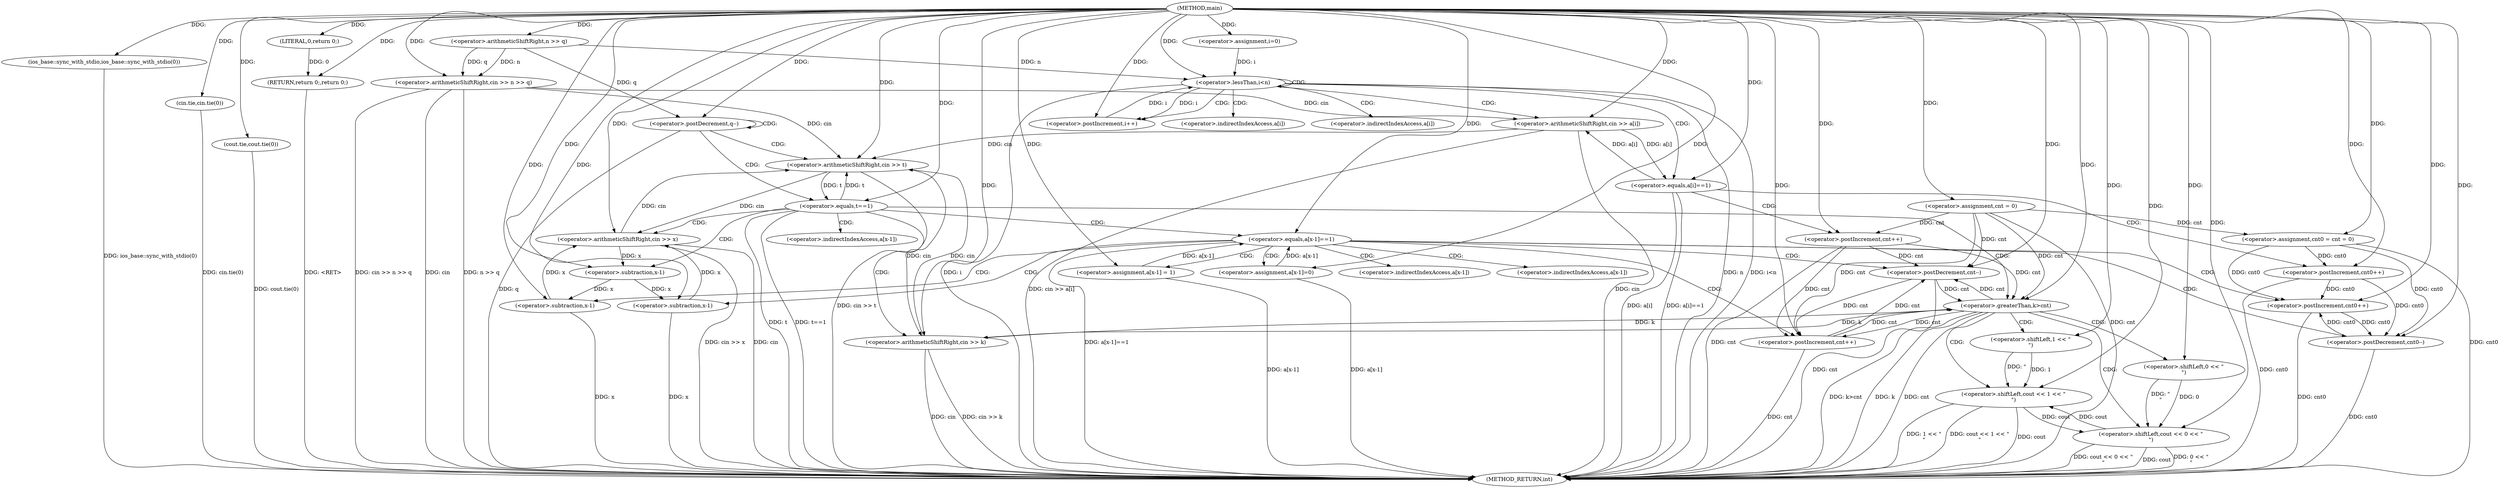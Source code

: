 digraph "main" {  
"1000104" [label = "(METHOD,main)" ]
"1000231" [label = "(METHOD_RETURN,int)" ]
"1000106" [label = "(ios_base::sync_with_stdio,ios_base::sync_with_stdio(0))" ]
"1000108" [label = "(cin.tie,cin.tie(0))" ]
"1000110" [label = "(cout.tie,cout.tie(0))" ]
"1000114" [label = "(<operator>.arithmeticShiftRight,cin >> n >> q)" ]
"1000121" [label = "(<operator>.assignment,cnt0 = cnt = 0)" ]
"1000229" [label = "(RETURN,return 0;,return 0;)" ]
"1000129" [label = "(<operator>.assignment,i=0)" ]
"1000132" [label = "(<operator>.lessThan,i<n)" ]
"1000135" [label = "(<operator>.postIncrement,i++)" ]
"1000157" [label = "(<operator>.postDecrement,q--)" ]
"1000230" [label = "(LITERAL,0,return 0;)" ]
"1000116" [label = "(<operator>.arithmeticShiftRight,n >> q)" ]
"1000123" [label = "(<operator>.assignment,cnt = 0)" ]
"1000138" [label = "(<operator>.arithmeticShiftRight,cin >> a[i])" ]
"1000161" [label = "(<operator>.arithmeticShiftRight,cin >> t)" ]
"1000144" [label = "(<operator>.equals,a[i]==1)" ]
"1000165" [label = "(<operator>.equals,t==1)" ]
"1000150" [label = "(<operator>.postIncrement,cnt++)" ]
"1000170" [label = "(<operator>.arithmeticShiftRight,cin >> x)" ]
"1000154" [label = "(<operator>.postIncrement,cnt0++)" ]
"1000174" [label = "(<operator>.equals,a[x-1]==1)" ]
"1000209" [label = "(<operator>.arithmeticShiftRight,cin >> k)" ]
"1000182" [label = "(<operator>.postIncrement,cnt0++)" ]
"1000184" [label = "(<operator>.postDecrement,cnt--)" ]
"1000186" [label = "(<operator>.assignment,a[x-1]=0)" ]
"1000213" [label = "(<operator>.greaterThan,k>cnt)" ]
"1000195" [label = "(<operator>.postIncrement,cnt++)" ]
"1000197" [label = "(<operator>.postDecrement,cnt0--)" ]
"1000199" [label = "(<operator>.assignment,a[x-1] = 1)" ]
"1000217" [label = "(<operator>.shiftLeft,cout << 0 << \"\n\")" ]
"1000177" [label = "(<operator>.subtraction,x-1)" ]
"1000224" [label = "(<operator>.shiftLeft,cout << 1 << \"\n\")" ]
"1000189" [label = "(<operator>.subtraction,x-1)" ]
"1000219" [label = "(<operator>.shiftLeft,0 << \"\n\")" ]
"1000202" [label = "(<operator>.subtraction,x-1)" ]
"1000226" [label = "(<operator>.shiftLeft,1 << \"\n\")" ]
"1000140" [label = "(<operator>.indirectIndexAccess,a[i])" ]
"1000145" [label = "(<operator>.indirectIndexAccess,a[i])" ]
"1000175" [label = "(<operator>.indirectIndexAccess,a[x-1])" ]
"1000187" [label = "(<operator>.indirectIndexAccess,a[x-1])" ]
"1000200" [label = "(<operator>.indirectIndexAccess,a[x-1])" ]
  "1000229" -> "1000231"  [ label = "DDG: <RET>"] 
  "1000106" -> "1000231"  [ label = "DDG: ios_base::sync_with_stdio(0)"] 
  "1000108" -> "1000231"  [ label = "DDG: cin.tie(0)"] 
  "1000110" -> "1000231"  [ label = "DDG: cout.tie(0)"] 
  "1000114" -> "1000231"  [ label = "DDG: cin"] 
  "1000114" -> "1000231"  [ label = "DDG: n >> q"] 
  "1000114" -> "1000231"  [ label = "DDG: cin >> n >> q"] 
  "1000121" -> "1000231"  [ label = "DDG: cnt0"] 
  "1000123" -> "1000231"  [ label = "DDG: cnt"] 
  "1000132" -> "1000231"  [ label = "DDG: i"] 
  "1000132" -> "1000231"  [ label = "DDG: n"] 
  "1000132" -> "1000231"  [ label = "DDG: i<n"] 
  "1000157" -> "1000231"  [ label = "DDG: q"] 
  "1000161" -> "1000231"  [ label = "DDG: cin >> t"] 
  "1000165" -> "1000231"  [ label = "DDG: t"] 
  "1000165" -> "1000231"  [ label = "DDG: t==1"] 
  "1000209" -> "1000231"  [ label = "DDG: cin"] 
  "1000209" -> "1000231"  [ label = "DDG: cin >> k"] 
  "1000213" -> "1000231"  [ label = "DDG: k"] 
  "1000213" -> "1000231"  [ label = "DDG: cnt"] 
  "1000213" -> "1000231"  [ label = "DDG: k>cnt"] 
  "1000224" -> "1000231"  [ label = "DDG: cout"] 
  "1000224" -> "1000231"  [ label = "DDG: 1 << \"\n\""] 
  "1000224" -> "1000231"  [ label = "DDG: cout << 1 << \"\n\""] 
  "1000217" -> "1000231"  [ label = "DDG: cout"] 
  "1000217" -> "1000231"  [ label = "DDG: 0 << \"\n\""] 
  "1000217" -> "1000231"  [ label = "DDG: cout << 0 << \"\n\""] 
  "1000170" -> "1000231"  [ label = "DDG: cin"] 
  "1000170" -> "1000231"  [ label = "DDG: cin >> x"] 
  "1000174" -> "1000231"  [ label = "DDG: a[x-1]==1"] 
  "1000195" -> "1000231"  [ label = "DDG: cnt"] 
  "1000197" -> "1000231"  [ label = "DDG: cnt0"] 
  "1000202" -> "1000231"  [ label = "DDG: x"] 
  "1000199" -> "1000231"  [ label = "DDG: a[x-1]"] 
  "1000182" -> "1000231"  [ label = "DDG: cnt0"] 
  "1000184" -> "1000231"  [ label = "DDG: cnt"] 
  "1000189" -> "1000231"  [ label = "DDG: x"] 
  "1000186" -> "1000231"  [ label = "DDG: a[x-1]"] 
  "1000138" -> "1000231"  [ label = "DDG: cin"] 
  "1000138" -> "1000231"  [ label = "DDG: cin >> a[i]"] 
  "1000144" -> "1000231"  [ label = "DDG: a[i]"] 
  "1000144" -> "1000231"  [ label = "DDG: a[i]==1"] 
  "1000154" -> "1000231"  [ label = "DDG: cnt0"] 
  "1000150" -> "1000231"  [ label = "DDG: cnt"] 
  "1000230" -> "1000229"  [ label = "DDG: 0"] 
  "1000104" -> "1000229"  [ label = "DDG: "] 
  "1000104" -> "1000106"  [ label = "DDG: "] 
  "1000104" -> "1000108"  [ label = "DDG: "] 
  "1000104" -> "1000110"  [ label = "DDG: "] 
  "1000104" -> "1000114"  [ label = "DDG: "] 
  "1000116" -> "1000114"  [ label = "DDG: n"] 
  "1000116" -> "1000114"  [ label = "DDG: q"] 
  "1000104" -> "1000121"  [ label = "DDG: "] 
  "1000123" -> "1000121"  [ label = "DDG: cnt"] 
  "1000104" -> "1000129"  [ label = "DDG: "] 
  "1000104" -> "1000230"  [ label = "DDG: "] 
  "1000104" -> "1000116"  [ label = "DDG: "] 
  "1000104" -> "1000123"  [ label = "DDG: "] 
  "1000129" -> "1000132"  [ label = "DDG: i"] 
  "1000135" -> "1000132"  [ label = "DDG: i"] 
  "1000104" -> "1000132"  [ label = "DDG: "] 
  "1000116" -> "1000132"  [ label = "DDG: n"] 
  "1000132" -> "1000135"  [ label = "DDG: i"] 
  "1000104" -> "1000135"  [ label = "DDG: "] 
  "1000116" -> "1000157"  [ label = "DDG: q"] 
  "1000104" -> "1000157"  [ label = "DDG: "] 
  "1000114" -> "1000138"  [ label = "DDG: cin"] 
  "1000104" -> "1000138"  [ label = "DDG: "] 
  "1000144" -> "1000138"  [ label = "DDG: a[i]"] 
  "1000114" -> "1000161"  [ label = "DDG: cin"] 
  "1000209" -> "1000161"  [ label = "DDG: cin"] 
  "1000170" -> "1000161"  [ label = "DDG: cin"] 
  "1000138" -> "1000161"  [ label = "DDG: cin"] 
  "1000104" -> "1000161"  [ label = "DDG: "] 
  "1000165" -> "1000161"  [ label = "DDG: t"] 
  "1000138" -> "1000144"  [ label = "DDG: a[i]"] 
  "1000104" -> "1000144"  [ label = "DDG: "] 
  "1000161" -> "1000165"  [ label = "DDG: t"] 
  "1000104" -> "1000165"  [ label = "DDG: "] 
  "1000123" -> "1000150"  [ label = "DDG: cnt"] 
  "1000104" -> "1000150"  [ label = "DDG: "] 
  "1000161" -> "1000170"  [ label = "DDG: cin"] 
  "1000104" -> "1000170"  [ label = "DDG: "] 
  "1000202" -> "1000170"  [ label = "DDG: x"] 
  "1000189" -> "1000170"  [ label = "DDG: x"] 
  "1000121" -> "1000154"  [ label = "DDG: cnt0"] 
  "1000104" -> "1000154"  [ label = "DDG: "] 
  "1000199" -> "1000174"  [ label = "DDG: a[x-1]"] 
  "1000186" -> "1000174"  [ label = "DDG: a[x-1]"] 
  "1000104" -> "1000174"  [ label = "DDG: "] 
  "1000104" -> "1000186"  [ label = "DDG: "] 
  "1000161" -> "1000209"  [ label = "DDG: cin"] 
  "1000104" -> "1000209"  [ label = "DDG: "] 
  "1000213" -> "1000209"  [ label = "DDG: k"] 
  "1000121" -> "1000182"  [ label = "DDG: cnt0"] 
  "1000197" -> "1000182"  [ label = "DDG: cnt0"] 
  "1000154" -> "1000182"  [ label = "DDG: cnt0"] 
  "1000104" -> "1000182"  [ label = "DDG: "] 
  "1000123" -> "1000184"  [ label = "DDG: cnt"] 
  "1000213" -> "1000184"  [ label = "DDG: cnt"] 
  "1000195" -> "1000184"  [ label = "DDG: cnt"] 
  "1000150" -> "1000184"  [ label = "DDG: cnt"] 
  "1000104" -> "1000184"  [ label = "DDG: "] 
  "1000104" -> "1000199"  [ label = "DDG: "] 
  "1000209" -> "1000213"  [ label = "DDG: k"] 
  "1000104" -> "1000213"  [ label = "DDG: "] 
  "1000123" -> "1000213"  [ label = "DDG: cnt"] 
  "1000195" -> "1000213"  [ label = "DDG: cnt"] 
  "1000184" -> "1000213"  [ label = "DDG: cnt"] 
  "1000150" -> "1000213"  [ label = "DDG: cnt"] 
  "1000170" -> "1000177"  [ label = "DDG: x"] 
  "1000104" -> "1000177"  [ label = "DDG: "] 
  "1000123" -> "1000195"  [ label = "DDG: cnt"] 
  "1000213" -> "1000195"  [ label = "DDG: cnt"] 
  "1000184" -> "1000195"  [ label = "DDG: cnt"] 
  "1000150" -> "1000195"  [ label = "DDG: cnt"] 
  "1000104" -> "1000195"  [ label = "DDG: "] 
  "1000121" -> "1000197"  [ label = "DDG: cnt0"] 
  "1000182" -> "1000197"  [ label = "DDG: cnt0"] 
  "1000154" -> "1000197"  [ label = "DDG: cnt0"] 
  "1000104" -> "1000197"  [ label = "DDG: "] 
  "1000224" -> "1000217"  [ label = "DDG: cout"] 
  "1000104" -> "1000217"  [ label = "DDG: "] 
  "1000219" -> "1000217"  [ label = "DDG: 0"] 
  "1000219" -> "1000217"  [ label = "DDG: \"\n\""] 
  "1000177" -> "1000189"  [ label = "DDG: x"] 
  "1000104" -> "1000189"  [ label = "DDG: "] 
  "1000104" -> "1000219"  [ label = "DDG: "] 
  "1000217" -> "1000224"  [ label = "DDG: cout"] 
  "1000104" -> "1000224"  [ label = "DDG: "] 
  "1000226" -> "1000224"  [ label = "DDG: 1"] 
  "1000226" -> "1000224"  [ label = "DDG: \"\n\""] 
  "1000177" -> "1000202"  [ label = "DDG: x"] 
  "1000104" -> "1000202"  [ label = "DDG: "] 
  "1000104" -> "1000226"  [ label = "DDG: "] 
  "1000132" -> "1000135"  [ label = "CDG: "] 
  "1000132" -> "1000144"  [ label = "CDG: "] 
  "1000132" -> "1000132"  [ label = "CDG: "] 
  "1000132" -> "1000145"  [ label = "CDG: "] 
  "1000132" -> "1000140"  [ label = "CDG: "] 
  "1000132" -> "1000138"  [ label = "CDG: "] 
  "1000157" -> "1000161"  [ label = "CDG: "] 
  "1000157" -> "1000165"  [ label = "CDG: "] 
  "1000157" -> "1000157"  [ label = "CDG: "] 
  "1000144" -> "1000150"  [ label = "CDG: "] 
  "1000144" -> "1000154"  [ label = "CDG: "] 
  "1000165" -> "1000174"  [ label = "CDG: "] 
  "1000165" -> "1000213"  [ label = "CDG: "] 
  "1000165" -> "1000175"  [ label = "CDG: "] 
  "1000165" -> "1000170"  [ label = "CDG: "] 
  "1000165" -> "1000177"  [ label = "CDG: "] 
  "1000165" -> "1000209"  [ label = "CDG: "] 
  "1000174" -> "1000200"  [ label = "CDG: "] 
  "1000174" -> "1000199"  [ label = "CDG: "] 
  "1000174" -> "1000182"  [ label = "CDG: "] 
  "1000174" -> "1000195"  [ label = "CDG: "] 
  "1000174" -> "1000197"  [ label = "CDG: "] 
  "1000174" -> "1000186"  [ label = "CDG: "] 
  "1000174" -> "1000189"  [ label = "CDG: "] 
  "1000174" -> "1000202"  [ label = "CDG: "] 
  "1000174" -> "1000184"  [ label = "CDG: "] 
  "1000174" -> "1000187"  [ label = "CDG: "] 
  "1000213" -> "1000219"  [ label = "CDG: "] 
  "1000213" -> "1000224"  [ label = "CDG: "] 
  "1000213" -> "1000217"  [ label = "CDG: "] 
  "1000213" -> "1000226"  [ label = "CDG: "] 
}
